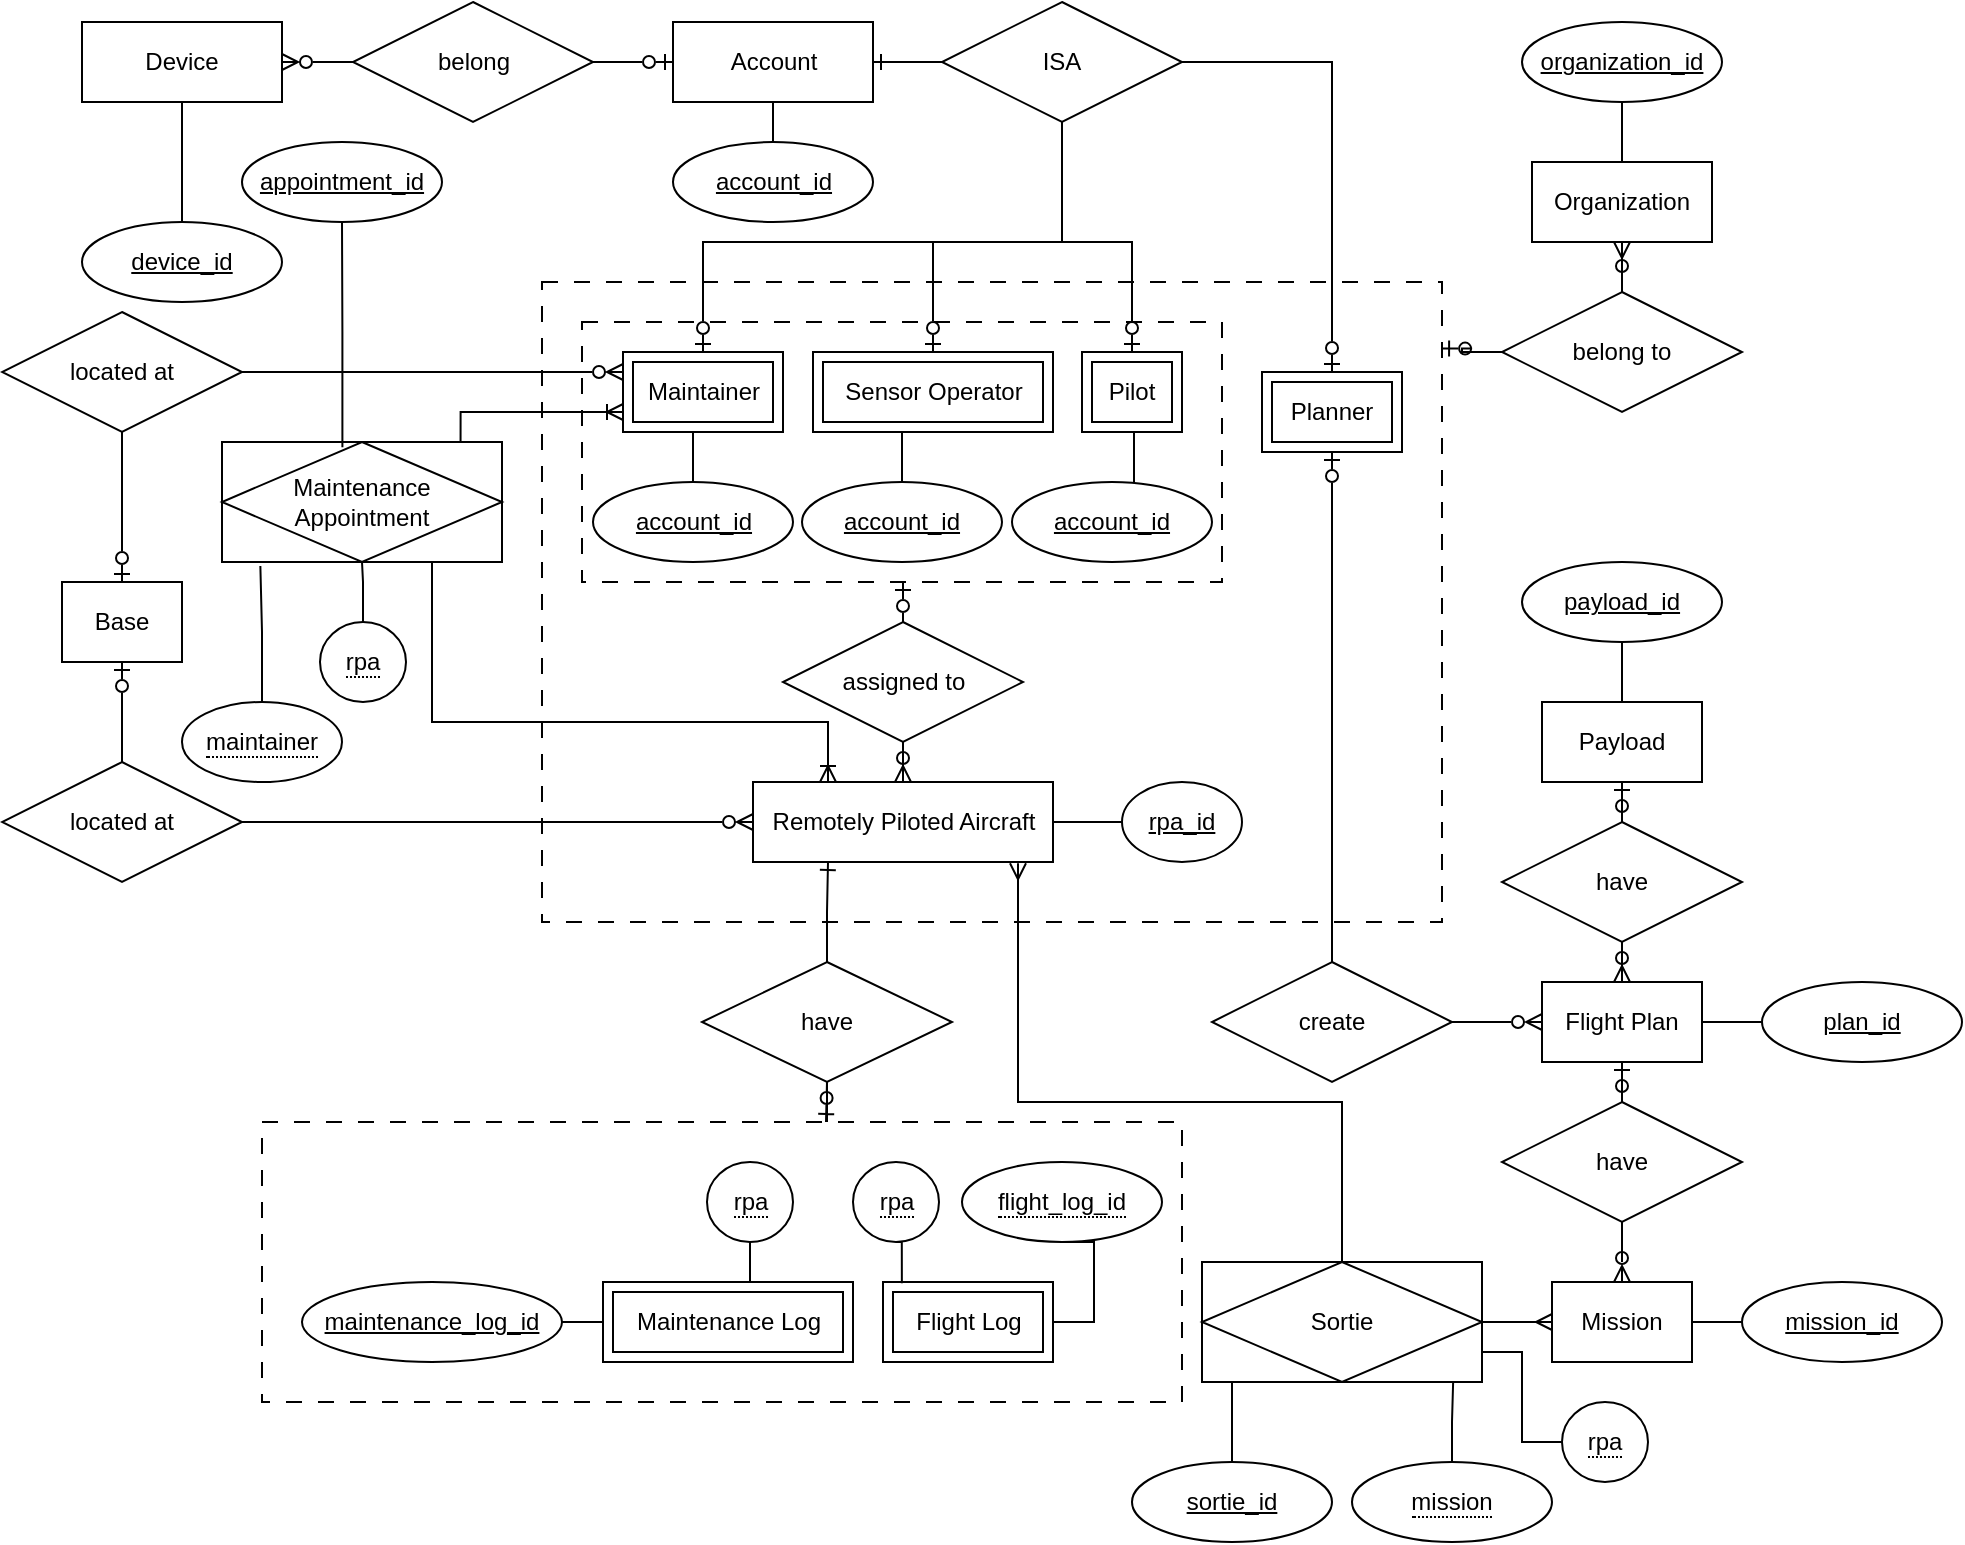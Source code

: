 <mxfile version="23.1.5" type="device">
  <diagram name="Page-1" id="9UkcA9D0R_F5SZ2wBRgY">
    <mxGraphModel dx="2145" dy="1978" grid="1" gridSize="10" guides="1" tooltips="1" connect="1" arrows="1" fold="1" page="1" pageScale="1" pageWidth="850" pageHeight="1100" math="0" shadow="0">
      <root>
        <mxCell id="0" />
        <mxCell id="1" parent="0" />
        <mxCell id="wQ_3aqAwWKURMxEr-K-f-78" value="" style="rounded=0;whiteSpace=wrap;html=1;dashed=1;dashPattern=8 8;fillColor=none;strokeColor=#000000;fontColor=#000000;" parent="1" vertex="1">
          <mxGeometry x="-110" y="-170" width="460" height="140" as="geometry" />
        </mxCell>
        <mxCell id="wQ_3aqAwWKURMxEr-K-f-29" value="" style="rounded=0;whiteSpace=wrap;html=1;dashed=1;dashPattern=8 8;fillColor=none;strokeColor=#000000;fontColor=#000000;" parent="1" vertex="1">
          <mxGeometry x="30" y="-590" width="450" height="320" as="geometry" />
        </mxCell>
        <mxCell id="wQ_3aqAwWKURMxEr-K-f-58" value="" style="rounded=0;whiteSpace=wrap;html=1;dashed=1;dashPattern=8 8;fillColor=none;strokeColor=#000000;fontColor=#000000;" parent="1" vertex="1">
          <mxGeometry x="50" y="-570" width="320" height="130" as="geometry" />
        </mxCell>
        <mxCell id="wQ_3aqAwWKURMxEr-K-f-110" style="edgeStyle=orthogonalEdgeStyle;rounded=0;orthogonalLoop=1;jettySize=auto;html=1;entryX=0;entryY=0.5;entryDx=0;entryDy=0;endArrow=none;endFill=0;fillColor=none;strokeColor=#000000;fontColor=#000000;" parent="1" source="wQ_3aqAwWKURMxEr-K-f-1" target="wQ_3aqAwWKURMxEr-K-f-109" edge="1">
          <mxGeometry relative="1" as="geometry" />
        </mxCell>
        <mxCell id="wQ_3aqAwWKURMxEr-K-f-1" value="Remotely Piloted Aircraft" style="whiteSpace=wrap;html=1;align=center;fillColor=none;strokeColor=#000000;fontColor=#000000;" parent="1" vertex="1">
          <mxGeometry x="135.5" y="-340" width="150" height="40" as="geometry" />
        </mxCell>
        <mxCell id="wQ_3aqAwWKURMxEr-K-f-104" style="edgeStyle=orthogonalEdgeStyle;rounded=0;orthogonalLoop=1;jettySize=auto;html=1;endArrow=none;endFill=0;fillColor=none;strokeColor=#000000;fontColor=#000000;" parent="1" source="wQ_3aqAwWKURMxEr-K-f-2" target="wQ_3aqAwWKURMxEr-K-f-103" edge="1">
          <mxGeometry relative="1" as="geometry" />
        </mxCell>
        <mxCell id="wQ_3aqAwWKURMxEr-K-f-2" value="Organization" style="whiteSpace=wrap;html=1;align=center;fillColor=none;strokeColor=#000000;fontColor=#000000;" parent="1" vertex="1">
          <mxGeometry x="525" y="-650" width="90" height="40" as="geometry" />
        </mxCell>
        <mxCell id="wQ_3aqAwWKURMxEr-K-f-74" style="edgeStyle=orthogonalEdgeStyle;rounded=0;orthogonalLoop=1;jettySize=auto;html=1;endArrow=ERoneToMany;endFill=0;exitX=0.852;exitY=-0.004;exitDx=0;exitDy=0;entryX=0;entryY=0.75;entryDx=0;entryDy=0;exitPerimeter=0;fillColor=none;strokeColor=#000000;fontColor=#000000;" parent="1" source="wQ_3aqAwWKURMxEr-K-f-12" target="wQ_3aqAwWKURMxEr-K-f-66" edge="1">
          <mxGeometry relative="1" as="geometry">
            <mxPoint x="-30" y="-510" as="targetPoint" />
            <Array as="points">
              <mxPoint x="-11" y="-525" />
            </Array>
          </mxGeometry>
        </mxCell>
        <mxCell id="wQ_3aqAwWKURMxEr-K-f-75" style="edgeStyle=orthogonalEdgeStyle;rounded=0;orthogonalLoop=1;jettySize=auto;html=1;entryX=0.25;entryY=0;entryDx=0;entryDy=0;exitX=0.75;exitY=1;exitDx=0;exitDy=0;endArrow=ERoneToMany;endFill=0;fillColor=none;strokeColor=#000000;fontColor=#000000;" parent="1" source="wQ_3aqAwWKURMxEr-K-f-12" target="wQ_3aqAwWKURMxEr-K-f-1" edge="1">
          <mxGeometry relative="1" as="geometry">
            <Array as="points">
              <mxPoint x="-25" y="-370" />
              <mxPoint x="173" y="-370" />
            </Array>
          </mxGeometry>
        </mxCell>
        <mxCell id="wQ_3aqAwWKURMxEr-K-f-122" style="edgeStyle=orthogonalEdgeStyle;rounded=0;orthogonalLoop=1;jettySize=auto;html=1;exitX=0.43;exitY=0.044;exitDx=0;exitDy=0;entryX=0.5;entryY=1;entryDx=0;entryDy=0;endArrow=none;endFill=0;exitPerimeter=0;fillColor=none;strokeColor=#000000;fontColor=#000000;" parent="1" source="wQ_3aqAwWKURMxEr-K-f-12" target="wQ_3aqAwWKURMxEr-K-f-117" edge="1">
          <mxGeometry relative="1" as="geometry" />
        </mxCell>
        <mxCell id="wQ_3aqAwWKURMxEr-K-f-12" value="Maintenance Appointment" style="shape=associativeEntity;whiteSpace=wrap;html=1;align=center;fillColor=none;strokeColor=#000000;fontColor=#000000;" parent="1" vertex="1">
          <mxGeometry x="-130" y="-510" width="140" height="60" as="geometry" />
        </mxCell>
        <mxCell id="wQ_3aqAwWKURMxEr-K-f-82" style="edgeStyle=orthogonalEdgeStyle;rounded=0;orthogonalLoop=1;jettySize=auto;html=1;entryX=0.886;entryY=1.015;entryDx=0;entryDy=0;endArrow=ERmany;endFill=0;entryPerimeter=0;fillColor=none;strokeColor=#000000;fontColor=#000000;" parent="1" source="wQ_3aqAwWKURMxEr-K-f-13" target="wQ_3aqAwWKURMxEr-K-f-1" edge="1">
          <mxGeometry relative="1" as="geometry">
            <Array as="points">
              <mxPoint x="430" y="-180" />
              <mxPoint x="268" y="-180" />
              <mxPoint x="268" y="-299" />
            </Array>
          </mxGeometry>
        </mxCell>
        <mxCell id="wQ_3aqAwWKURMxEr-K-f-83" style="edgeStyle=orthogonalEdgeStyle;rounded=0;orthogonalLoop=1;jettySize=auto;html=1;entryX=0;entryY=0.5;entryDx=0;entryDy=0;endArrow=ERmany;endFill=0;fillColor=none;strokeColor=#000000;fontColor=#000000;" parent="1" source="wQ_3aqAwWKURMxEr-K-f-13" target="wQ_3aqAwWKURMxEr-K-f-18" edge="1">
          <mxGeometry relative="1" as="geometry" />
        </mxCell>
        <mxCell id="wQ_3aqAwWKURMxEr-K-f-13" value="Sortie" style="shape=associativeEntity;whiteSpace=wrap;html=1;align=center;fillColor=none;strokeColor=#000000;fontColor=#000000;" parent="1" vertex="1">
          <mxGeometry x="360" y="-100" width="140" height="60" as="geometry" />
        </mxCell>
        <mxCell id="wQ_3aqAwWKURMxEr-K-f-14" value="Payload" style="whiteSpace=wrap;html=1;align=center;fillColor=none;strokeColor=#000000;fontColor=#000000;" parent="1" vertex="1">
          <mxGeometry x="530" y="-380" width="80" height="40" as="geometry" />
        </mxCell>
        <mxCell id="wQ_3aqAwWKURMxEr-K-f-15" value="Base" style="whiteSpace=wrap;html=1;align=center;fillColor=none;strokeColor=#000000;fontColor=#000000;" parent="1" vertex="1">
          <mxGeometry x="-210" y="-440" width="60" height="40" as="geometry" />
        </mxCell>
        <mxCell id="wQ_3aqAwWKURMxEr-K-f-142" style="edgeStyle=orthogonalEdgeStyle;rounded=0;orthogonalLoop=1;jettySize=auto;html=1;entryX=0;entryY=0.5;entryDx=0;entryDy=0;endArrow=none;endFill=0;fillColor=none;strokeColor=#000000;fontColor=#000000;" parent="1" source="wQ_3aqAwWKURMxEr-K-f-17" target="wQ_3aqAwWKURMxEr-K-f-138" edge="1">
          <mxGeometry relative="1" as="geometry" />
        </mxCell>
        <mxCell id="wQ_3aqAwWKURMxEr-K-f-17" value="Flight Plan" style="whiteSpace=wrap;html=1;align=center;fillColor=none;strokeColor=#000000;fontColor=#000000;" parent="1" vertex="1">
          <mxGeometry x="530" y="-240" width="80" height="40" as="geometry" />
        </mxCell>
        <mxCell id="wQ_3aqAwWKURMxEr-K-f-141" style="edgeStyle=orthogonalEdgeStyle;rounded=0;orthogonalLoop=1;jettySize=auto;html=1;entryX=0;entryY=0.5;entryDx=0;entryDy=0;endArrow=none;endFill=0;fillColor=none;strokeColor=#000000;fontColor=#000000;" parent="1" source="wQ_3aqAwWKURMxEr-K-f-18" target="wQ_3aqAwWKURMxEr-K-f-139" edge="1">
          <mxGeometry relative="1" as="geometry" />
        </mxCell>
        <mxCell id="wQ_3aqAwWKURMxEr-K-f-18" value="Mission" style="whiteSpace=wrap;html=1;align=center;fillColor=none;strokeColor=#000000;fontColor=#000000;" parent="1" vertex="1">
          <mxGeometry x="535" y="-90" width="70" height="40" as="geometry" />
        </mxCell>
        <mxCell id="wQ_3aqAwWKURMxEr-K-f-59" style="edgeStyle=orthogonalEdgeStyle;rounded=0;orthogonalLoop=1;jettySize=auto;html=1;endArrow=ERzeroToOne;endFill=0;fillColor=none;strokeColor=#000000;fontColor=#000000;" parent="1" source="wQ_3aqAwWKURMxEr-K-f-25" target="wQ_3aqAwWKURMxEr-K-f-58" edge="1">
          <mxGeometry relative="1" as="geometry" />
        </mxCell>
        <mxCell id="wQ_3aqAwWKURMxEr-K-f-60" style="edgeStyle=orthogonalEdgeStyle;rounded=0;orthogonalLoop=1;jettySize=auto;html=1;entryX=0.5;entryY=0;entryDx=0;entryDy=0;endArrow=ERzeroToMany;endFill=0;fillColor=none;strokeColor=#000000;fontColor=#000000;" parent="1" source="wQ_3aqAwWKURMxEr-K-f-25" target="wQ_3aqAwWKURMxEr-K-f-1" edge="1">
          <mxGeometry relative="1" as="geometry" />
        </mxCell>
        <mxCell id="wQ_3aqAwWKURMxEr-K-f-25" value="assigned to" style="shape=rhombus;perimeter=rhombusPerimeter;whiteSpace=wrap;html=1;align=center;fillColor=none;strokeColor=#000000;fontColor=#000000;" parent="1" vertex="1">
          <mxGeometry x="150.5" y="-420" width="120" height="60" as="geometry" />
        </mxCell>
        <mxCell id="wQ_3aqAwWKURMxEr-K-f-30" value="Account" style="whiteSpace=wrap;html=1;align=center;fillColor=none;strokeColor=#000000;fontColor=#000000;" parent="1" vertex="1">
          <mxGeometry x="95.5" y="-720" width="100" height="40" as="geometry" />
        </mxCell>
        <mxCell id="wQ_3aqAwWKURMxEr-K-f-36" style="edgeStyle=orthogonalEdgeStyle;rounded=0;orthogonalLoop=1;jettySize=auto;html=1;entryX=0.5;entryY=0;entryDx=0;entryDy=0;endArrow=ERzeroToOne;endFill=0;exitX=0.5;exitY=1;exitDx=0;exitDy=0;fillColor=none;strokeColor=#000000;fontColor=#000000;" parent="1" source="wQ_3aqAwWKURMxEr-K-f-31" target="wQ_3aqAwWKURMxEr-K-f-64" edge="1">
          <mxGeometry relative="1" as="geometry">
            <mxPoint x="95" y="-545" as="targetPoint" />
            <Array as="points">
              <mxPoint x="290" y="-610" />
              <mxPoint x="325" y="-610" />
            </Array>
          </mxGeometry>
        </mxCell>
        <mxCell id="wQ_3aqAwWKURMxEr-K-f-37" style="edgeStyle=orthogonalEdgeStyle;rounded=0;orthogonalLoop=1;jettySize=auto;html=1;endArrow=ERzeroToOne;endFill=0;entryX=0.5;entryY=0;entryDx=0;entryDy=0;exitX=0.5;exitY=1;exitDx=0;exitDy=0;fillColor=none;strokeColor=#000000;fontColor=#000000;" parent="1" source="wQ_3aqAwWKURMxEr-K-f-31" target="wQ_3aqAwWKURMxEr-K-f-66" edge="1">
          <mxGeometry relative="1" as="geometry">
            <mxPoint x="120" y="-620" as="targetPoint" />
            <Array as="points">
              <mxPoint x="290" y="-610" />
              <mxPoint x="111" y="-610" />
            </Array>
          </mxGeometry>
        </mxCell>
        <mxCell id="wQ_3aqAwWKURMxEr-K-f-38" style="edgeStyle=orthogonalEdgeStyle;rounded=0;orthogonalLoop=1;jettySize=auto;html=1;endArrow=ERzeroToOne;endFill=0;entryX=0.5;entryY=0;entryDx=0;entryDy=0;exitX=0.5;exitY=1;exitDx=0;exitDy=0;fillColor=none;strokeColor=#000000;fontColor=#000000;" parent="1" source="wQ_3aqAwWKURMxEr-K-f-31" target="wQ_3aqAwWKURMxEr-K-f-65" edge="1">
          <mxGeometry relative="1" as="geometry">
            <mxPoint x="380" y="-620" as="targetPoint" />
            <Array as="points">
              <mxPoint x="290" y="-610" />
              <mxPoint x="226" y="-610" />
            </Array>
          </mxGeometry>
        </mxCell>
        <mxCell id="wQ_3aqAwWKURMxEr-K-f-39" style="edgeStyle=orthogonalEdgeStyle;rounded=0;orthogonalLoop=1;jettySize=auto;html=1;entryX=0.5;entryY=0;entryDx=0;entryDy=0;endArrow=ERzeroToOne;endFill=0;fillColor=none;strokeColor=#000000;fontColor=#000000;" parent="1" source="wQ_3aqAwWKURMxEr-K-f-31" target="wQ_3aqAwWKURMxEr-K-f-62" edge="1">
          <mxGeometry relative="1" as="geometry">
            <mxPoint x="425" y="-565" as="targetPoint" />
          </mxGeometry>
        </mxCell>
        <mxCell id="wQ_3aqAwWKURMxEr-K-f-98" style="edgeStyle=orthogonalEdgeStyle;rounded=0;orthogonalLoop=1;jettySize=auto;html=1;entryX=1;entryY=0.5;entryDx=0;entryDy=0;endArrow=ERone;endFill=0;fillColor=none;strokeColor=#000000;fontColor=#000000;" parent="1" source="wQ_3aqAwWKURMxEr-K-f-31" target="wQ_3aqAwWKURMxEr-K-f-30" edge="1">
          <mxGeometry relative="1" as="geometry" />
        </mxCell>
        <mxCell id="wQ_3aqAwWKURMxEr-K-f-31" value="ISA" style="shape=rhombus;perimeter=rhombusPerimeter;whiteSpace=wrap;html=1;align=center;fillColor=none;strokeColor=#000000;fontColor=#000000;" parent="1" vertex="1">
          <mxGeometry x="230" y="-730" width="120" height="60" as="geometry" />
        </mxCell>
        <mxCell id="wQ_3aqAwWKURMxEr-K-f-61" style="edgeStyle=orthogonalEdgeStyle;rounded=0;orthogonalLoop=1;jettySize=auto;html=1;entryX=0.5;entryY=1;entryDx=0;entryDy=0;endArrow=ERzeroToMany;endFill=0;fillColor=none;strokeColor=#000000;fontColor=#000000;" parent="1" source="wQ_3aqAwWKURMxEr-K-f-33" target="wQ_3aqAwWKURMxEr-K-f-2" edge="1">
          <mxGeometry relative="1" as="geometry" />
        </mxCell>
        <mxCell id="wQ_3aqAwWKURMxEr-K-f-33" value="belong to" style="shape=rhombus;perimeter=rhombusPerimeter;whiteSpace=wrap;html=1;align=center;fillColor=none;strokeColor=#000000;fontColor=#000000;" parent="1" vertex="1">
          <mxGeometry x="510" y="-585" width="120" height="60" as="geometry" />
        </mxCell>
        <mxCell id="wQ_3aqAwWKURMxEr-K-f-62" value="Planner" style="shape=ext;margin=3;double=1;whiteSpace=wrap;html=1;align=center;fillColor=none;strokeColor=#000000;fontColor=#000000;" parent="1" vertex="1">
          <mxGeometry x="390" y="-545" width="70" height="40" as="geometry" />
        </mxCell>
        <mxCell id="wQ_3aqAwWKURMxEr-K-f-64" value="Pilot" style="shape=ext;margin=3;double=1;whiteSpace=wrap;html=1;align=center;fillColor=none;strokeColor=#000000;fontColor=#000000;" parent="1" vertex="1">
          <mxGeometry x="300" y="-555" width="50" height="40" as="geometry" />
        </mxCell>
        <mxCell id="wQ_3aqAwWKURMxEr-K-f-65" value="Sensor Operator" style="shape=ext;margin=3;double=1;whiteSpace=wrap;html=1;align=center;fillColor=none;strokeColor=#000000;fontColor=#000000;" parent="1" vertex="1">
          <mxGeometry x="165.5" y="-555" width="120" height="40" as="geometry" />
        </mxCell>
        <mxCell id="wQ_3aqAwWKURMxEr-K-f-114" style="edgeStyle=orthogonalEdgeStyle;rounded=0;orthogonalLoop=1;jettySize=auto;html=1;exitX=0.5;exitY=1;exitDx=0;exitDy=0;entryX=0.5;entryY=0;entryDx=0;entryDy=0;endArrow=none;endFill=0;fillColor=none;strokeColor=#000000;fontColor=#000000;" parent="1" source="wQ_3aqAwWKURMxEr-K-f-66" target="wQ_3aqAwWKURMxEr-K-f-113" edge="1">
          <mxGeometry relative="1" as="geometry" />
        </mxCell>
        <mxCell id="wQ_3aqAwWKURMxEr-K-f-66" value="Maintainer" style="shape=ext;margin=3;double=1;whiteSpace=wrap;html=1;align=center;fillColor=none;strokeColor=#000000;fontColor=#000000;" parent="1" vertex="1">
          <mxGeometry x="70.5" y="-555" width="80" height="40" as="geometry" />
        </mxCell>
        <mxCell id="wQ_3aqAwWKURMxEr-K-f-70" style="edgeStyle=orthogonalEdgeStyle;rounded=0;orthogonalLoop=1;jettySize=auto;html=1;entryX=0.5;entryY=0;entryDx=0;entryDy=0;endArrow=ERzeroToOne;endFill=0;fillColor=none;strokeColor=#000000;fontColor=#000000;" parent="1" source="wQ_3aqAwWKURMxEr-K-f-68" target="wQ_3aqAwWKURMxEr-K-f-15" edge="1">
          <mxGeometry relative="1" as="geometry" />
        </mxCell>
        <mxCell id="wQ_3aqAwWKURMxEr-K-f-72" style="edgeStyle=orthogonalEdgeStyle;rounded=0;orthogonalLoop=1;jettySize=auto;html=1;endArrow=ERzeroToMany;endFill=0;entryX=0;entryY=0.25;entryDx=0;entryDy=0;fillColor=none;strokeColor=#000000;fontColor=#000000;" parent="1" source="wQ_3aqAwWKURMxEr-K-f-68" target="wQ_3aqAwWKURMxEr-K-f-66" edge="1">
          <mxGeometry relative="1" as="geometry">
            <mxPoint y="-580" as="targetPoint" />
          </mxGeometry>
        </mxCell>
        <mxCell id="wQ_3aqAwWKURMxEr-K-f-68" value="located at" style="shape=rhombus;perimeter=rhombusPerimeter;whiteSpace=wrap;html=1;align=center;fillColor=none;strokeColor=#000000;fontColor=#000000;" parent="1" vertex="1">
          <mxGeometry x="-240" y="-575" width="120" height="60" as="geometry" />
        </mxCell>
        <mxCell id="wQ_3aqAwWKURMxEr-K-f-71" style="edgeStyle=orthogonalEdgeStyle;rounded=0;orthogonalLoop=1;jettySize=auto;html=1;entryX=0.5;entryY=1;entryDx=0;entryDy=0;endArrow=ERzeroToOne;endFill=0;fillColor=none;strokeColor=#000000;fontColor=#000000;" parent="1" source="wQ_3aqAwWKURMxEr-K-f-69" target="wQ_3aqAwWKURMxEr-K-f-15" edge="1">
          <mxGeometry relative="1" as="geometry" />
        </mxCell>
        <mxCell id="wQ_3aqAwWKURMxEr-K-f-73" style="edgeStyle=orthogonalEdgeStyle;rounded=0;orthogonalLoop=1;jettySize=auto;html=1;entryX=0;entryY=0.5;entryDx=0;entryDy=0;endArrow=ERzeroToMany;endFill=0;fillColor=none;strokeColor=#000000;fontColor=#000000;" parent="1" source="wQ_3aqAwWKURMxEr-K-f-69" target="wQ_3aqAwWKURMxEr-K-f-1" edge="1">
          <mxGeometry relative="1" as="geometry" />
        </mxCell>
        <mxCell id="wQ_3aqAwWKURMxEr-K-f-69" value="located at" style="shape=rhombus;perimeter=rhombusPerimeter;whiteSpace=wrap;html=1;align=center;fillColor=none;strokeColor=#000000;fontColor=#000000;" parent="1" vertex="1">
          <mxGeometry x="-240" y="-350" width="120" height="60" as="geometry" />
        </mxCell>
        <mxCell id="wQ_3aqAwWKURMxEr-K-f-76" value="Flight Log" style="shape=ext;margin=3;double=1;whiteSpace=wrap;html=1;align=center;fillColor=none;strokeColor=#000000;fontColor=#000000;" parent="1" vertex="1">
          <mxGeometry x="200.5" y="-90" width="85" height="40" as="geometry" />
        </mxCell>
        <mxCell id="wQ_3aqAwWKURMxEr-K-f-77" value="Maintenance Log" style="shape=ext;margin=3;double=1;whiteSpace=wrap;html=1;align=center;fillColor=none;strokeColor=#000000;fontColor=#000000;" parent="1" vertex="1">
          <mxGeometry x="60.5" y="-90" width="125" height="40" as="geometry" />
        </mxCell>
        <mxCell id="wQ_3aqAwWKURMxEr-K-f-80" style="edgeStyle=orthogonalEdgeStyle;rounded=0;orthogonalLoop=1;jettySize=auto;html=1;endArrow=ERone;endFill=0;entryX=0.25;entryY=1;entryDx=0;entryDy=0;fillColor=none;strokeColor=#000000;fontColor=#000000;" parent="1" source="wQ_3aqAwWKURMxEr-K-f-79" target="wQ_3aqAwWKURMxEr-K-f-1" edge="1">
          <mxGeometry relative="1" as="geometry" />
        </mxCell>
        <mxCell id="wQ_3aqAwWKURMxEr-K-f-81" style="edgeStyle=orthogonalEdgeStyle;rounded=0;orthogonalLoop=1;jettySize=auto;html=1;endArrow=ERzeroToOne;endFill=0;fillColor=none;strokeColor=#000000;fontColor=#000000;" parent="1" source="wQ_3aqAwWKURMxEr-K-f-79" edge="1">
          <mxGeometry relative="1" as="geometry">
            <mxPoint x="172" y="-170" as="targetPoint" />
          </mxGeometry>
        </mxCell>
        <mxCell id="wQ_3aqAwWKURMxEr-K-f-79" value="have" style="shape=rhombus;perimeter=rhombusPerimeter;whiteSpace=wrap;html=1;align=center;fillColor=none;strokeColor=#000000;fontColor=#000000;" parent="1" vertex="1">
          <mxGeometry x="110" y="-250" width="125" height="60" as="geometry" />
        </mxCell>
        <mxCell id="wQ_3aqAwWKURMxEr-K-f-85" style="edgeStyle=orthogonalEdgeStyle;rounded=0;orthogonalLoop=1;jettySize=auto;html=1;entryX=0;entryY=0.5;entryDx=0;entryDy=0;endArrow=ERzeroToMany;endFill=0;fillColor=none;strokeColor=#000000;fontColor=#000000;" parent="1" source="wQ_3aqAwWKURMxEr-K-f-84" target="wQ_3aqAwWKURMxEr-K-f-17" edge="1">
          <mxGeometry relative="1" as="geometry" />
        </mxCell>
        <mxCell id="wQ_3aqAwWKURMxEr-K-f-87" style="edgeStyle=orthogonalEdgeStyle;rounded=0;orthogonalLoop=1;jettySize=auto;html=1;entryX=0.5;entryY=1;entryDx=0;entryDy=0;endArrow=ERzeroToOne;endFill=0;fillColor=none;strokeColor=#000000;fontColor=#000000;" parent="1" source="wQ_3aqAwWKURMxEr-K-f-84" target="wQ_3aqAwWKURMxEr-K-f-62" edge="1">
          <mxGeometry relative="1" as="geometry" />
        </mxCell>
        <mxCell id="wQ_3aqAwWKURMxEr-K-f-84" value="create" style="shape=rhombus;perimeter=rhombusPerimeter;whiteSpace=wrap;html=1;align=center;fillColor=none;strokeColor=#000000;fontColor=#000000;" parent="1" vertex="1">
          <mxGeometry x="365" y="-250" width="120" height="60" as="geometry" />
        </mxCell>
        <mxCell id="wQ_3aqAwWKURMxEr-K-f-89" style="edgeStyle=orthogonalEdgeStyle;rounded=0;orthogonalLoop=1;jettySize=auto;html=1;entryX=0.5;entryY=1;entryDx=0;entryDy=0;endArrow=ERzeroToOne;endFill=0;fillColor=none;strokeColor=#000000;fontColor=#000000;" parent="1" source="wQ_3aqAwWKURMxEr-K-f-88" target="wQ_3aqAwWKURMxEr-K-f-14" edge="1">
          <mxGeometry relative="1" as="geometry" />
        </mxCell>
        <mxCell id="wQ_3aqAwWKURMxEr-K-f-90" style="edgeStyle=orthogonalEdgeStyle;rounded=0;orthogonalLoop=1;jettySize=auto;html=1;entryX=0.5;entryY=0;entryDx=0;entryDy=0;endArrow=ERzeroToMany;endFill=0;fillColor=none;strokeColor=#000000;fontColor=#000000;" parent="1" source="wQ_3aqAwWKURMxEr-K-f-88" target="wQ_3aqAwWKURMxEr-K-f-17" edge="1">
          <mxGeometry relative="1" as="geometry">
            <mxPoint x="570" y="-220" as="targetPoint" />
          </mxGeometry>
        </mxCell>
        <mxCell id="wQ_3aqAwWKURMxEr-K-f-88" value="have" style="shape=rhombus;perimeter=rhombusPerimeter;whiteSpace=wrap;html=1;align=center;fillColor=none;strokeColor=#000000;fontColor=#000000;" parent="1" vertex="1">
          <mxGeometry x="510" y="-320" width="120" height="60" as="geometry" />
        </mxCell>
        <mxCell id="wQ_3aqAwWKURMxEr-K-f-92" style="edgeStyle=orthogonalEdgeStyle;rounded=0;orthogonalLoop=1;jettySize=auto;html=1;endArrow=ERzeroToOne;endFill=0;fillColor=none;strokeColor=#000000;fontColor=#000000;" parent="1" source="wQ_3aqAwWKURMxEr-K-f-91" target="wQ_3aqAwWKURMxEr-K-f-17" edge="1">
          <mxGeometry relative="1" as="geometry" />
        </mxCell>
        <mxCell id="wQ_3aqAwWKURMxEr-K-f-93" style="edgeStyle=orthogonalEdgeStyle;rounded=0;orthogonalLoop=1;jettySize=auto;html=1;endArrow=ERzeroToMany;endFill=0;fillColor=none;strokeColor=#000000;fontColor=#000000;" parent="1" source="wQ_3aqAwWKURMxEr-K-f-91" target="wQ_3aqAwWKURMxEr-K-f-18" edge="1">
          <mxGeometry relative="1" as="geometry" />
        </mxCell>
        <mxCell id="wQ_3aqAwWKURMxEr-K-f-91" value="have" style="shape=rhombus;perimeter=rhombusPerimeter;whiteSpace=wrap;html=1;align=center;fillColor=none;strokeColor=#000000;fontColor=#000000;" parent="1" vertex="1">
          <mxGeometry x="510" y="-180" width="120" height="60" as="geometry" />
        </mxCell>
        <mxCell id="wQ_3aqAwWKURMxEr-K-f-100" style="edgeStyle=orthogonalEdgeStyle;rounded=0;orthogonalLoop=1;jettySize=auto;html=1;endArrow=none;endFill=0;entryX=0.5;entryY=0;entryDx=0;entryDy=0;fillColor=none;strokeColor=#000000;fontColor=#000000;" parent="1" source="wQ_3aqAwWKURMxEr-K-f-94" target="wQ_3aqAwWKURMxEr-K-f-99" edge="1">
          <mxGeometry relative="1" as="geometry">
            <mxPoint x="-150" y="-640" as="targetPoint" />
          </mxGeometry>
        </mxCell>
        <mxCell id="wQ_3aqAwWKURMxEr-K-f-94" value="Device" style="whiteSpace=wrap;html=1;align=center;fillColor=none;strokeColor=#000000;fontColor=#000000;" parent="1" vertex="1">
          <mxGeometry x="-200" y="-720" width="100" height="40" as="geometry" />
        </mxCell>
        <mxCell id="wQ_3aqAwWKURMxEr-K-f-96" style="edgeStyle=orthogonalEdgeStyle;rounded=0;orthogonalLoop=1;jettySize=auto;html=1;endArrow=ERzeroToOne;endFill=0;fillColor=none;strokeColor=#000000;fontColor=#000000;" parent="1" source="wQ_3aqAwWKURMxEr-K-f-95" target="wQ_3aqAwWKURMxEr-K-f-30" edge="1">
          <mxGeometry relative="1" as="geometry">
            <mxPoint x="90" y="-700" as="targetPoint" />
          </mxGeometry>
        </mxCell>
        <mxCell id="wQ_3aqAwWKURMxEr-K-f-97" style="edgeStyle=orthogonalEdgeStyle;rounded=0;orthogonalLoop=1;jettySize=auto;html=1;endArrow=ERzeroToMany;endFill=0;fillColor=none;strokeColor=#000000;fontColor=#000000;" parent="1" source="wQ_3aqAwWKURMxEr-K-f-95" target="wQ_3aqAwWKURMxEr-K-f-94" edge="1">
          <mxGeometry relative="1" as="geometry" />
        </mxCell>
        <mxCell id="wQ_3aqAwWKURMxEr-K-f-95" value="belong" style="shape=rhombus;perimeter=rhombusPerimeter;whiteSpace=wrap;html=1;align=center;fillColor=none;strokeColor=#000000;fontColor=#000000;" parent="1" vertex="1">
          <mxGeometry x="-64.5" y="-730" width="120" height="60" as="geometry" />
        </mxCell>
        <mxCell id="wQ_3aqAwWKURMxEr-K-f-99" value="device_id" style="ellipse;whiteSpace=wrap;html=1;align=center;fontStyle=4;fillColor=none;strokeColor=#000000;fontColor=#000000;" parent="1" vertex="1">
          <mxGeometry x="-200" y="-620" width="100" height="40" as="geometry" />
        </mxCell>
        <mxCell id="wQ_3aqAwWKURMxEr-K-f-102" style="edgeStyle=orthogonalEdgeStyle;rounded=0;orthogonalLoop=1;jettySize=auto;html=1;exitX=0.5;exitY=0;exitDx=0;exitDy=0;entryX=0.5;entryY=1;entryDx=0;entryDy=0;endArrow=none;endFill=0;fillColor=none;strokeColor=#000000;fontColor=#000000;" parent="1" source="wQ_3aqAwWKURMxEr-K-f-101" target="wQ_3aqAwWKURMxEr-K-f-30" edge="1">
          <mxGeometry relative="1" as="geometry" />
        </mxCell>
        <mxCell id="wQ_3aqAwWKURMxEr-K-f-101" value="account_id" style="ellipse;whiteSpace=wrap;html=1;align=center;fontStyle=4;fillColor=none;strokeColor=#000000;fontColor=#000000;" parent="1" vertex="1">
          <mxGeometry x="95.5" y="-660" width="100" height="40" as="geometry" />
        </mxCell>
        <mxCell id="wQ_3aqAwWKURMxEr-K-f-103" value="organization_id" style="ellipse;whiteSpace=wrap;html=1;align=center;fontStyle=4;fillColor=none;strokeColor=#000000;fontColor=#000000;" parent="1" vertex="1">
          <mxGeometry x="520" y="-720" width="100" height="40" as="geometry" />
        </mxCell>
        <mxCell id="wQ_3aqAwWKURMxEr-K-f-106" style="edgeStyle=orthogonalEdgeStyle;rounded=0;orthogonalLoop=1;jettySize=auto;html=1;entryX=0.999;entryY=0.104;entryDx=0;entryDy=0;entryPerimeter=0;endArrow=ERzeroToOne;endFill=0;fillColor=none;strokeColor=#000000;fontColor=#000000;" parent="1" source="wQ_3aqAwWKURMxEr-K-f-33" target="wQ_3aqAwWKURMxEr-K-f-29" edge="1">
          <mxGeometry relative="1" as="geometry" />
        </mxCell>
        <mxCell id="wQ_3aqAwWKURMxEr-K-f-107" value="payload_id" style="ellipse;whiteSpace=wrap;html=1;align=center;fontStyle=4;fillColor=none;strokeColor=#000000;fontColor=#000000;" parent="1" vertex="1">
          <mxGeometry x="520" y="-450" width="100" height="40" as="geometry" />
        </mxCell>
        <mxCell id="wQ_3aqAwWKURMxEr-K-f-108" style="edgeStyle=orthogonalEdgeStyle;rounded=0;orthogonalLoop=1;jettySize=auto;html=1;exitX=0.5;exitY=1;exitDx=0;exitDy=0;entryX=0.5;entryY=0;entryDx=0;entryDy=0;endArrow=none;endFill=0;fillColor=none;strokeColor=#000000;fontColor=#000000;" parent="1" source="wQ_3aqAwWKURMxEr-K-f-107" target="wQ_3aqAwWKURMxEr-K-f-14" edge="1">
          <mxGeometry relative="1" as="geometry" />
        </mxCell>
        <mxCell id="wQ_3aqAwWKURMxEr-K-f-109" value="rpa_id" style="ellipse;whiteSpace=wrap;html=1;align=center;fontStyle=4;fillColor=none;strokeColor=#000000;fontColor=#000000;" parent="1" vertex="1">
          <mxGeometry x="320" y="-340" width="60" height="40" as="geometry" />
        </mxCell>
        <mxCell id="wQ_3aqAwWKURMxEr-K-f-111" value="account_id" style="ellipse;whiteSpace=wrap;html=1;align=center;fontStyle=4;fillColor=none;strokeColor=#000000;fontColor=#000000;" parent="1" vertex="1">
          <mxGeometry x="265" y="-490" width="100" height="40" as="geometry" />
        </mxCell>
        <mxCell id="wQ_3aqAwWKURMxEr-K-f-112" value="account_id" style="ellipse;whiteSpace=wrap;html=1;align=center;fontStyle=4;fillColor=none;strokeColor=#000000;fontColor=#000000;" parent="1" vertex="1">
          <mxGeometry x="160" y="-490" width="100" height="40" as="geometry" />
        </mxCell>
        <mxCell id="wQ_3aqAwWKURMxEr-K-f-113" value="account_id" style="ellipse;whiteSpace=wrap;html=1;align=center;fontStyle=4;fillColor=none;strokeColor=#000000;fontColor=#000000;" parent="1" vertex="1">
          <mxGeometry x="55.5" y="-490" width="100" height="40" as="geometry" />
        </mxCell>
        <mxCell id="wQ_3aqAwWKURMxEr-K-f-115" style="edgeStyle=orthogonalEdgeStyle;rounded=0;orthogonalLoop=1;jettySize=auto;html=1;exitX=0.5;exitY=1;exitDx=0;exitDy=0;entryX=0.5;entryY=0;entryDx=0;entryDy=0;endArrow=none;endFill=0;fillColor=none;strokeColor=#000000;fontColor=#000000;" parent="1" source="wQ_3aqAwWKURMxEr-K-f-65" target="wQ_3aqAwWKURMxEr-K-f-112" edge="1">
          <mxGeometry relative="1" as="geometry" />
        </mxCell>
        <mxCell id="wQ_3aqAwWKURMxEr-K-f-116" style="edgeStyle=orthogonalEdgeStyle;rounded=0;orthogonalLoop=1;jettySize=auto;html=1;exitX=0.5;exitY=1;exitDx=0;exitDy=0;entryX=0.61;entryY=0.01;entryDx=0;entryDy=0;entryPerimeter=0;endArrow=none;endFill=0;fillColor=none;strokeColor=#000000;fontColor=#000000;" parent="1" source="wQ_3aqAwWKURMxEr-K-f-64" target="wQ_3aqAwWKURMxEr-K-f-111" edge="1">
          <mxGeometry relative="1" as="geometry" />
        </mxCell>
        <mxCell id="wQ_3aqAwWKURMxEr-K-f-117" value="appointment_id" style="ellipse;whiteSpace=wrap;html=1;align=center;fontStyle=4;fillColor=none;strokeColor=#000000;fontColor=#000000;" parent="1" vertex="1">
          <mxGeometry x="-120" y="-660" width="100" height="40" as="geometry" />
        </mxCell>
        <mxCell id="wQ_3aqAwWKURMxEr-K-f-118" value="&lt;span style=&quot;border-bottom: 1px dotted&quot;&gt;maintainer&lt;/span&gt;" style="ellipse;whiteSpace=wrap;html=1;align=center;fillColor=none;strokeColor=#000000;fontColor=#000000;" parent="1" vertex="1">
          <mxGeometry x="-150" y="-380" width="80" height="40" as="geometry" />
        </mxCell>
        <mxCell id="wQ_3aqAwWKURMxEr-K-f-125" style="edgeStyle=orthogonalEdgeStyle;rounded=0;orthogonalLoop=1;jettySize=auto;html=1;entryX=0.5;entryY=1;entryDx=0;entryDy=0;endArrow=none;endFill=0;fillColor=none;strokeColor=#000000;fontColor=#000000;" parent="1" source="wQ_3aqAwWKURMxEr-K-f-119" target="wQ_3aqAwWKURMxEr-K-f-12" edge="1">
          <mxGeometry relative="1" as="geometry" />
        </mxCell>
        <mxCell id="wQ_3aqAwWKURMxEr-K-f-119" value="&lt;span style=&quot;border-bottom: 1px dotted&quot;&gt;rpa&lt;/span&gt;" style="ellipse;whiteSpace=wrap;html=1;align=center;fillColor=none;strokeColor=#000000;fontColor=#000000;" parent="1" vertex="1">
          <mxGeometry x="-81" y="-420" width="43" height="40" as="geometry" />
        </mxCell>
        <mxCell id="wQ_3aqAwWKURMxEr-K-f-124" style="edgeStyle=orthogonalEdgeStyle;rounded=0;orthogonalLoop=1;jettySize=auto;html=1;entryX=0.137;entryY=1.033;entryDx=0;entryDy=0;entryPerimeter=0;endArrow=none;endFill=0;fillColor=none;strokeColor=#000000;fontColor=#000000;" parent="1" source="wQ_3aqAwWKURMxEr-K-f-118" target="wQ_3aqAwWKURMxEr-K-f-12" edge="1">
          <mxGeometry relative="1" as="geometry" />
        </mxCell>
        <mxCell id="wQ_3aqAwWKURMxEr-K-f-134" style="edgeStyle=orthogonalEdgeStyle;rounded=0;orthogonalLoop=1;jettySize=auto;html=1;entryX=0;entryY=0.5;entryDx=0;entryDy=0;endArrow=none;endFill=0;fillColor=none;strokeColor=#000000;fontColor=#000000;" parent="1" source="wQ_3aqAwWKURMxEr-K-f-127" target="wQ_3aqAwWKURMxEr-K-f-77" edge="1">
          <mxGeometry relative="1" as="geometry" />
        </mxCell>
        <mxCell id="wQ_3aqAwWKURMxEr-K-f-127" value="maintenance_log_id" style="ellipse;whiteSpace=wrap;html=1;align=center;fontStyle=4;fillColor=none;strokeColor=#000000;fontColor=#000000;" parent="1" vertex="1">
          <mxGeometry x="-90" y="-90" width="130" height="40" as="geometry" />
        </mxCell>
        <mxCell id="wQ_3aqAwWKURMxEr-K-f-129" value="&lt;span style=&quot;border-bottom: 1px dotted&quot;&gt;rpa&lt;/span&gt;" style="ellipse;whiteSpace=wrap;html=1;align=center;fillColor=none;strokeColor=#000000;fontColor=#000000;" parent="1" vertex="1">
          <mxGeometry x="112.5" y="-150" width="43" height="40" as="geometry" />
        </mxCell>
        <mxCell id="wQ_3aqAwWKURMxEr-K-f-130" value="&lt;span style=&quot;border-bottom: 1px dotted&quot;&gt;rpa&lt;/span&gt;" style="ellipse;whiteSpace=wrap;html=1;align=center;fillColor=none;strokeColor=#000000;fontColor=#000000;" parent="1" vertex="1">
          <mxGeometry x="185.5" y="-150" width="43" height="40" as="geometry" />
        </mxCell>
        <mxCell id="wQ_3aqAwWKURMxEr-K-f-131" value="&lt;span style=&quot;border-bottom: 1px dotted&quot;&gt;flight_log_id&lt;/span&gt;" style="ellipse;whiteSpace=wrap;html=1;align=center;fillColor=none;strokeColor=#000000;fontColor=#000000;" parent="1" vertex="1">
          <mxGeometry x="240" y="-150" width="100" height="40" as="geometry" />
        </mxCell>
        <mxCell id="wQ_3aqAwWKURMxEr-K-f-133" style="edgeStyle=orthogonalEdgeStyle;rounded=0;orthogonalLoop=1;jettySize=auto;html=1;exitX=0.5;exitY=1;exitDx=0;exitDy=0;entryX=1;entryY=0.5;entryDx=0;entryDy=0;endArrow=none;endFill=0;fillColor=none;strokeColor=#000000;fontColor=#000000;" parent="1" source="wQ_3aqAwWKURMxEr-K-f-131" target="wQ_3aqAwWKURMxEr-K-f-76" edge="1">
          <mxGeometry relative="1" as="geometry">
            <Array as="points">
              <mxPoint x="306" y="-110" />
              <mxPoint x="306" y="-70" />
            </Array>
          </mxGeometry>
        </mxCell>
        <mxCell id="wQ_3aqAwWKURMxEr-K-f-135" style="edgeStyle=orthogonalEdgeStyle;rounded=0;orthogonalLoop=1;jettySize=auto;html=1;endArrow=none;endFill=0;fillColor=none;strokeColor=#000000;fontColor=#000000;" parent="1" source="wQ_3aqAwWKURMxEr-K-f-129" edge="1">
          <mxGeometry relative="1" as="geometry">
            <mxPoint x="134" y="-90" as="targetPoint" />
          </mxGeometry>
        </mxCell>
        <mxCell id="wQ_3aqAwWKURMxEr-K-f-136" style="edgeStyle=orthogonalEdgeStyle;rounded=0;orthogonalLoop=1;jettySize=auto;html=1;exitX=0.5;exitY=1;exitDx=0;exitDy=0;entryX=0.111;entryY=0.017;entryDx=0;entryDy=0;entryPerimeter=0;endArrow=none;endFill=0;fillColor=none;strokeColor=#000000;fontColor=#000000;" parent="1" source="wQ_3aqAwWKURMxEr-K-f-130" target="wQ_3aqAwWKURMxEr-K-f-76" edge="1">
          <mxGeometry relative="1" as="geometry" />
        </mxCell>
        <mxCell id="wQ_3aqAwWKURMxEr-K-f-138" value="plan_id" style="ellipse;whiteSpace=wrap;html=1;align=center;fontStyle=4;fillColor=none;strokeColor=#000000;fontColor=#000000;" parent="1" vertex="1">
          <mxGeometry x="640" y="-240" width="100" height="40" as="geometry" />
        </mxCell>
        <mxCell id="wQ_3aqAwWKURMxEr-K-f-139" value="mission_id" style="ellipse;whiteSpace=wrap;html=1;align=center;fontStyle=4;fillColor=none;strokeColor=#000000;fontColor=#000000;" parent="1" vertex="1">
          <mxGeometry x="630" y="-90" width="100" height="40" as="geometry" />
        </mxCell>
        <mxCell id="wQ_3aqAwWKURMxEr-K-f-140" value="sortie_id" style="ellipse;whiteSpace=wrap;html=1;align=center;fontStyle=4;fillColor=none;strokeColor=#000000;fontColor=#000000;" parent="1" vertex="1">
          <mxGeometry x="325" width="100" height="40" as="geometry" />
        </mxCell>
        <mxCell id="wQ_3aqAwWKURMxEr-K-f-143" value="&lt;span style=&quot;border-bottom: 1px dotted&quot;&gt;mission&lt;/span&gt;" style="ellipse;whiteSpace=wrap;html=1;align=center;fillColor=none;strokeColor=#000000;fontColor=#000000;" parent="1" vertex="1">
          <mxGeometry x="435" width="100" height="40" as="geometry" />
        </mxCell>
        <mxCell id="wQ_3aqAwWKURMxEr-K-f-148" style="edgeStyle=orthogonalEdgeStyle;rounded=0;orthogonalLoop=1;jettySize=auto;html=1;entryX=1;entryY=0.75;entryDx=0;entryDy=0;endArrow=none;endFill=0;fillColor=none;strokeColor=#000000;fontColor=#000000;" parent="1" source="wQ_3aqAwWKURMxEr-K-f-145" target="wQ_3aqAwWKURMxEr-K-f-13" edge="1">
          <mxGeometry relative="1" as="geometry">
            <Array as="points">
              <mxPoint x="561" y="-10" />
              <mxPoint x="520" y="-10" />
              <mxPoint x="520" y="-55" />
            </Array>
          </mxGeometry>
        </mxCell>
        <mxCell id="wQ_3aqAwWKURMxEr-K-f-145" value="&lt;span style=&quot;border-bottom: 1px dotted&quot;&gt;rpa&lt;/span&gt;" style="ellipse;whiteSpace=wrap;html=1;align=center;fillColor=none;strokeColor=#000000;fontColor=#000000;" parent="1" vertex="1">
          <mxGeometry x="540" y="-30" width="43" height="40" as="geometry" />
        </mxCell>
        <mxCell id="wQ_3aqAwWKURMxEr-K-f-146" style="edgeStyle=orthogonalEdgeStyle;rounded=0;orthogonalLoop=1;jettySize=auto;html=1;endArrow=none;endFill=0;fillColor=none;strokeColor=#000000;fontColor=#000000;" parent="1" source="wQ_3aqAwWKURMxEr-K-f-140" edge="1">
          <mxGeometry relative="1" as="geometry">
            <mxPoint x="375" y="-40" as="targetPoint" />
          </mxGeometry>
        </mxCell>
        <mxCell id="wQ_3aqAwWKURMxEr-K-f-147" style="edgeStyle=orthogonalEdgeStyle;rounded=0;orthogonalLoop=1;jettySize=auto;html=1;entryX=0.897;entryY=0.993;entryDx=0;entryDy=0;entryPerimeter=0;endArrow=none;endFill=0;fillColor=none;strokeColor=#000000;fontColor=#000000;" parent="1" source="wQ_3aqAwWKURMxEr-K-f-143" target="wQ_3aqAwWKURMxEr-K-f-13" edge="1">
          <mxGeometry relative="1" as="geometry" />
        </mxCell>
      </root>
    </mxGraphModel>
  </diagram>
</mxfile>
